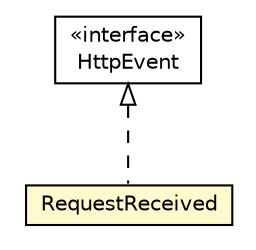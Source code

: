 #!/usr/local/bin/dot
#
# Class diagram 
# Generated by UMLGraph version R5_6-24-gf6e263 (http://www.umlgraph.org/)
#

digraph G {
	edge [fontname="Helvetica",fontsize=10,labelfontname="Helvetica",labelfontsize=10];
	node [fontname="Helvetica",fontsize=10,shape=plaintext];
	nodesep=0.25;
	ranksep=0.5;
	// io.werval.api.events.HttpEvent
	c20256 [label=<<table title="io.werval.api.events.HttpEvent" border="0" cellborder="1" cellspacing="0" cellpadding="2" port="p" href="./HttpEvent.html">
		<tr><td><table border="0" cellspacing="0" cellpadding="1">
<tr><td align="center" balign="center"> &#171;interface&#187; </td></tr>
<tr><td align="center" balign="center"> HttpEvent </td></tr>
		</table></td></tr>
		</table>>, URL="./HttpEvent.html", fontname="Helvetica", fontcolor="black", fontsize=10.0];
	// io.werval.api.events.HttpEvent.RequestReceived
	c20257 [label=<<table title="io.werval.api.events.HttpEvent.RequestReceived" border="0" cellborder="1" cellspacing="0" cellpadding="2" port="p" bgcolor="lemonChiffon" href="./HttpEvent.RequestReceived.html">
		<tr><td><table border="0" cellspacing="0" cellpadding="1">
<tr><td align="center" balign="center"> RequestReceived </td></tr>
		</table></td></tr>
		</table>>, URL="./HttpEvent.RequestReceived.html", fontname="Helvetica", fontcolor="black", fontsize=10.0];
	//io.werval.api.events.HttpEvent.RequestReceived implements io.werval.api.events.HttpEvent
	c20256:p -> c20257:p [dir=back,arrowtail=empty,style=dashed];
}

